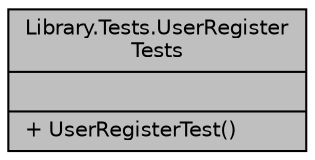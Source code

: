 digraph "Library.Tests.UserRegisterTests"
{
 // INTERACTIVE_SVG=YES
 // LATEX_PDF_SIZE
  edge [fontname="Helvetica",fontsize="10",labelfontname="Helvetica",labelfontsize="10"];
  node [fontname="Helvetica",fontsize="10",shape=record];
  Node1 [label="{Library.Tests.UserRegister\lTests\n||+ UserRegisterTest()\l}",height=0.2,width=0.4,color="black", fillcolor="grey75", style="filled", fontcolor="black",tooltip="Se testea UserRegister"];
}
